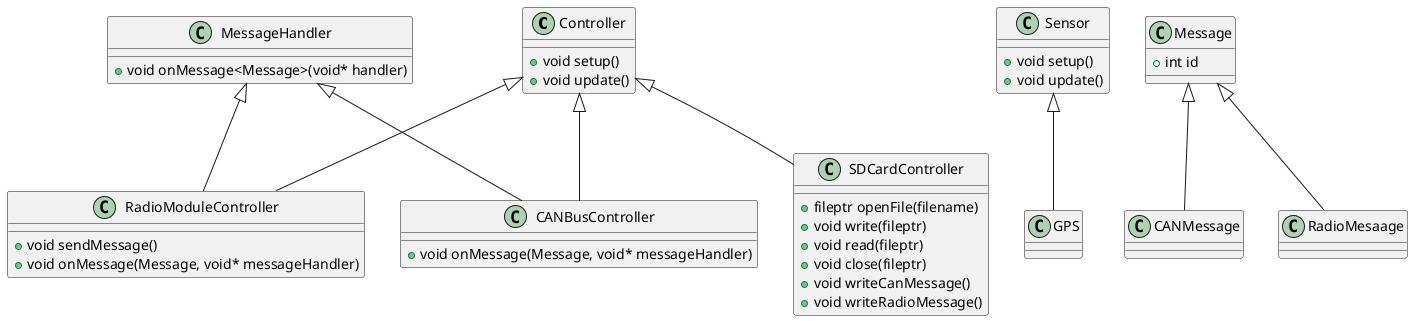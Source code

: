 @startuml Classes

class Controller {
    + void setup()
    + void update()
}

class MessageHandler {
    + void onMessage<Message>(void* handler)
}

class Sensor {
    + void setup()
    + void update()
}

class CANBusController {
    + void onMessage(Message, void* messageHandler)
}

class RadioModuleController {
    + void sendMessage()
    + void onMessage(Message, void* messageHandler)
}

class SDCardController {
    + fileptr openFile(filename)
    + void write(fileptr)
    + void read(fileptr)
    + void close(fileptr)
    + void writeCanMessage()
    + void writeRadioMessage()
}

class Message {
    + int id
}

class CANMessage {}

class RadioMesaage {}

Sensor <|-- GPS 
Message <|-- CANMessage
Message <|-- RadioMesaage
Controller <|-- CANBusController
MessageHandler <|-- CANBusController
Controller <|-- RadioModuleController
MessageHandler <|-- RadioModuleController
Controller <|-- SDCardController


@enduml